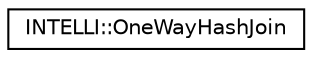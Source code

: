 digraph "Graphical Class Hierarchy"
{
 // LATEX_PDF_SIZE
  edge [fontname="Helvetica",fontsize="10",labelfontname="Helvetica",labelfontsize="10"];
  node [fontname="Helvetica",fontsize="10",shape=record];
  rankdir="LR";
  Node0 [label="INTELLI::OneWayHashJoin",height=0.2,width=0.4,color="black", fillcolor="white", style="filled",URL="$classINTELLI_1_1OneWayHashJoin.html",tooltip=" "];
}
